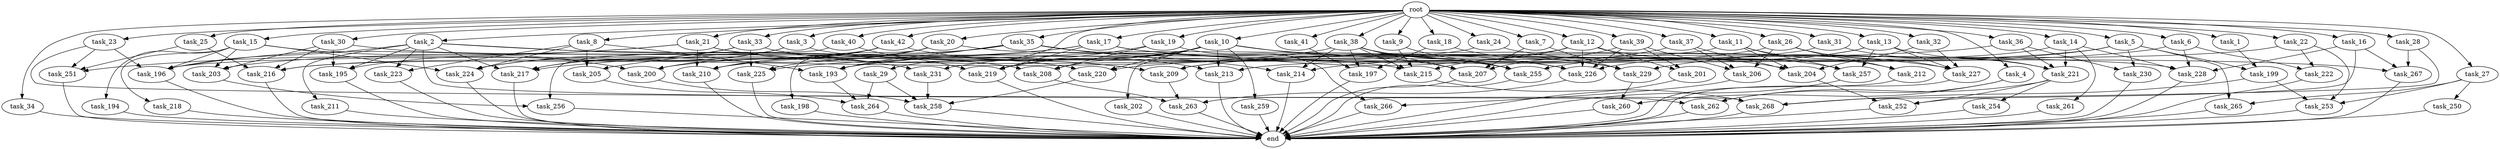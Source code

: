 digraph G {
  root [size="0.000000"];
  task_1 [size="2.048000"];
  task_2 [size="2.048000"];
  task_3 [size="2.048000"];
  task_4 [size="2.048000"];
  task_5 [size="2.048000"];
  task_6 [size="2.048000"];
  task_7 [size="2.048000"];
  task_8 [size="2.048000"];
  task_9 [size="2.048000"];
  task_10 [size="2.048000"];
  task_11 [size="2.048000"];
  task_12 [size="2.048000"];
  task_13 [size="2.048000"];
  task_14 [size="2.048000"];
  task_15 [size="2.048000"];
  task_16 [size="2.048000"];
  task_17 [size="2.048000"];
  task_18 [size="2.048000"];
  task_19 [size="2.048000"];
  task_20 [size="2.048000"];
  task_21 [size="2.048000"];
  task_22 [size="2.048000"];
  task_23 [size="2.048000"];
  task_24 [size="2.048000"];
  task_25 [size="2.048000"];
  task_26 [size="2.048000"];
  task_27 [size="2.048000"];
  task_28 [size="2.048000"];
  task_29 [size="2.048000"];
  task_30 [size="2.048000"];
  task_31 [size="2.048000"];
  task_32 [size="2.048000"];
  task_33 [size="2.048000"];
  task_34 [size="2.048000"];
  task_35 [size="2.048000"];
  task_36 [size="2.048000"];
  task_37 [size="2.048000"];
  task_38 [size="2.048000"];
  task_39 [size="2.048000"];
  task_40 [size="2.048000"];
  task_41 [size="2.048000"];
  task_42 [size="2.048000"];
  task_193 [size="2147483648.000000"];
  task_194 [size="274877906.944000"];
  task_195 [size="2147483648.000000"];
  task_196 [size="1271310319.616000"];
  task_197 [size="3178275799.040000"];
  task_198 [size="618475290.624000"];
  task_199 [size="1786706395.136000"];
  task_200 [size="1735166787.584000"];
  task_201 [size="584115552.256000"];
  task_202 [size="618475290.624000"];
  task_203 [size="2765958938.624000"];
  task_204 [size="1133871366.144000"];
  task_205 [size="498216206.336000"];
  task_206 [size="1202590842.880000"];
  task_207 [size="2714419331.072000"];
  task_208 [size="1872605741.056000"];
  task_209 [size="1597727834.112000"];
  task_210 [size="2697239461.888000"];
  task_211 [size="429496729.600000"];
  task_212 [size="687194767.360000"];
  task_213 [size="2954937499.648000"];
  task_214 [size="2937757630.464000"];
  task_215 [size="4655744548.864000"];
  task_216 [size="4827543240.704000"];
  task_217 [size="3195455668.224000"];
  task_218 [size="274877906.944000"];
  task_219 [size="2594160246.784000"];
  task_220 [size="1202590842.880000"];
  task_221 [size="2869038153.728000"];
  task_222 [size="223338299.392000"];
  task_223 [size="498216206.336000"];
  task_224 [size="2680059592.704000"];
  task_225 [size="1391569403.904000"];
  task_226 [size="2559800508.416000"];
  task_227 [size="910533066.752000"];
  task_228 [size="3332894621.696000"];
  task_229 [size="2680059592.704000"];
  task_230 [size="223338299.392000"];
  task_231 [size="584115552.256000"];
  task_250 [size="1717986918.400000"];
  task_251 [size="2216203124.736000"];
  task_252 [size="4054449127.424000"];
  task_253 [size="2216203124.736000"];
  task_254 [size="1717986918.400000"];
  task_255 [size="4329327034.368000"];
  task_256 [size="3109556322.304000"];
  task_257 [size="377957122.048000"];
  task_258 [size="1735166787.584000"];
  task_259 [size="618475290.624000"];
  task_260 [size="910533066.752000"];
  task_261 [size="841813590.016000"];
  task_262 [size="2216203124.736000"];
  task_263 [size="2834678415.360000"];
  task_264 [size="1511828488.192000"];
  task_265 [size="1786706395.136000"];
  task_266 [size="1546188226.560000"];
  task_267 [size="2302102470.656000"];
  task_268 [size="2113123909.632000"];
  end [size="0.000000"];

  root -> task_1 [size="1.000000"];
  root -> task_2 [size="1.000000"];
  root -> task_3 [size="1.000000"];
  root -> task_4 [size="1.000000"];
  root -> task_5 [size="1.000000"];
  root -> task_6 [size="1.000000"];
  root -> task_7 [size="1.000000"];
  root -> task_8 [size="1.000000"];
  root -> task_9 [size="1.000000"];
  root -> task_10 [size="1.000000"];
  root -> task_11 [size="1.000000"];
  root -> task_12 [size="1.000000"];
  root -> task_13 [size="1.000000"];
  root -> task_14 [size="1.000000"];
  root -> task_15 [size="1.000000"];
  root -> task_16 [size="1.000000"];
  root -> task_17 [size="1.000000"];
  root -> task_18 [size="1.000000"];
  root -> task_19 [size="1.000000"];
  root -> task_20 [size="1.000000"];
  root -> task_21 [size="1.000000"];
  root -> task_22 [size="1.000000"];
  root -> task_23 [size="1.000000"];
  root -> task_24 [size="1.000000"];
  root -> task_25 [size="1.000000"];
  root -> task_26 [size="1.000000"];
  root -> task_27 [size="1.000000"];
  root -> task_28 [size="1.000000"];
  root -> task_29 [size="1.000000"];
  root -> task_30 [size="1.000000"];
  root -> task_31 [size="1.000000"];
  root -> task_32 [size="1.000000"];
  root -> task_33 [size="1.000000"];
  root -> task_34 [size="1.000000"];
  root -> task_35 [size="1.000000"];
  root -> task_36 [size="1.000000"];
  root -> task_37 [size="1.000000"];
  root -> task_38 [size="1.000000"];
  root -> task_39 [size="1.000000"];
  root -> task_40 [size="1.000000"];
  root -> task_41 [size="1.000000"];
  root -> task_42 [size="1.000000"];
  task_1 -> task_199 [size="838860800.000000"];
  task_2 -> task_195 [size="209715200.000000"];
  task_2 -> task_196 [size="209715200.000000"];
  task_2 -> task_211 [size="209715200.000000"];
  task_2 -> task_217 [size="209715200.000000"];
  task_2 -> task_220 [size="209715200.000000"];
  task_2 -> task_223 [size="209715200.000000"];
  task_2 -> task_231 [size="209715200.000000"];
  task_2 -> task_268 [size="209715200.000000"];
  task_3 -> task_215 [size="838860800.000000"];
  task_3 -> task_217 [size="838860800.000000"];
  task_3 -> task_224 [size="838860800.000000"];
  task_4 -> task_260 [size="33554432.000000"];
  task_4 -> task_262 [size="33554432.000000"];
  task_5 -> task_193 [size="33554432.000000"];
  task_5 -> task_199 [size="33554432.000000"];
  task_5 -> task_229 [size="33554432.000000"];
  task_5 -> task_230 [size="33554432.000000"];
  task_5 -> task_265 [size="33554432.000000"];
  task_6 -> task_220 [size="75497472.000000"];
  task_6 -> task_222 [size="75497472.000000"];
  task_6 -> task_228 [size="75497472.000000"];
  task_7 -> task_207 [size="134217728.000000"];
  task_7 -> task_229 [size="134217728.000000"];
  task_8 -> task_193 [size="33554432.000000"];
  task_8 -> task_205 [size="33554432.000000"];
  task_8 -> task_223 [size="33554432.000000"];
  task_8 -> task_224 [size="33554432.000000"];
  task_9 -> task_215 [size="679477248.000000"];
  task_9 -> task_255 [size="679477248.000000"];
  task_10 -> task_193 [size="301989888.000000"];
  task_10 -> task_202 [size="301989888.000000"];
  task_10 -> task_207 [size="301989888.000000"];
  task_10 -> task_208 [size="301989888.000000"];
  task_10 -> task_213 [size="301989888.000000"];
  task_10 -> task_219 [size="301989888.000000"];
  task_10 -> task_220 [size="301989888.000000"];
  task_10 -> task_229 [size="301989888.000000"];
  task_10 -> task_259 [size="301989888.000000"];
  task_11 -> task_196 [size="33554432.000000"];
  task_11 -> task_204 [size="33554432.000000"];
  task_11 -> task_212 [size="33554432.000000"];
  task_11 -> task_257 [size="33554432.000000"];
  task_12 -> task_201 [size="75497472.000000"];
  task_12 -> task_215 [size="75497472.000000"];
  task_12 -> task_226 [size="75497472.000000"];
  task_12 -> task_231 [size="75497472.000000"];
  task_12 -> task_257 [size="75497472.000000"];
  task_13 -> task_221 [size="75497472.000000"];
  task_13 -> task_226 [size="75497472.000000"];
  task_13 -> task_227 [size="75497472.000000"];
  task_13 -> task_255 [size="75497472.000000"];
  task_13 -> task_257 [size="75497472.000000"];
  task_14 -> task_209 [size="411041792.000000"];
  task_14 -> task_221 [size="411041792.000000"];
  task_14 -> task_228 [size="411041792.000000"];
  task_14 -> task_261 [size="411041792.000000"];
  task_15 -> task_194 [size="134217728.000000"];
  task_15 -> task_196 [size="134217728.000000"];
  task_15 -> task_200 [size="134217728.000000"];
  task_15 -> task_203 [size="134217728.000000"];
  task_15 -> task_218 [size="134217728.000000"];
  task_15 -> task_224 [size="134217728.000000"];
  task_16 -> task_228 [size="838860800.000000"];
  task_16 -> task_252 [size="838860800.000000"];
  task_16 -> task_267 [size="838860800.000000"];
  task_17 -> task_205 [size="209715200.000000"];
  task_17 -> task_217 [size="209715200.000000"];
  task_17 -> task_219 [size="209715200.000000"];
  task_17 -> task_226 [size="209715200.000000"];
  task_17 -> task_267 [size="209715200.000000"];
  task_18 -> task_197 [size="838860800.000000"];
  task_18 -> task_229 [size="838860800.000000"];
  task_19 -> task_208 [size="75497472.000000"];
  task_19 -> task_219 [size="75497472.000000"];
  task_19 -> task_266 [size="75497472.000000"];
  task_20 -> task_198 [size="301989888.000000"];
  task_20 -> task_224 [size="301989888.000000"];
  task_20 -> task_225 [size="301989888.000000"];
  task_20 -> task_228 [size="301989888.000000"];
  task_21 -> task_196 [size="33554432.000000"];
  task_21 -> task_209 [size="33554432.000000"];
  task_21 -> task_210 [size="33554432.000000"];
  task_21 -> task_227 [size="33554432.000000"];
  task_21 -> task_251 [size="33554432.000000"];
  task_22 -> task_209 [size="33554432.000000"];
  task_22 -> task_222 [size="33554432.000000"];
  task_22 -> task_253 [size="33554432.000000"];
  task_23 -> task_196 [size="209715200.000000"];
  task_23 -> task_251 [size="209715200.000000"];
  task_23 -> task_262 [size="209715200.000000"];
  task_24 -> task_200 [size="411041792.000000"];
  task_24 -> task_204 [size="411041792.000000"];
  task_25 -> task_216 [size="838860800.000000"];
  task_25 -> task_251 [size="838860800.000000"];
  task_26 -> task_206 [size="301989888.000000"];
  task_26 -> task_210 [size="301989888.000000"];
  task_26 -> task_212 [size="301989888.000000"];
  task_26 -> task_227 [size="301989888.000000"];
  task_27 -> task_250 [size="838860800.000000"];
  task_27 -> task_253 [size="838860800.000000"];
  task_27 -> task_265 [size="838860800.000000"];
  task_28 -> task_267 [size="75497472.000000"];
  task_28 -> task_268 [size="75497472.000000"];
  task_29 -> task_258 [size="301989888.000000"];
  task_29 -> task_264 [size="301989888.000000"];
  task_30 -> task_195 [size="536870912.000000"];
  task_30 -> task_203 [size="536870912.000000"];
  task_30 -> task_208 [size="536870912.000000"];
  task_30 -> task_216 [size="536870912.000000"];
  task_31 -> task_213 [size="838860800.000000"];
  task_31 -> task_221 [size="838860800.000000"];
  task_32 -> task_204 [size="33554432.000000"];
  task_32 -> task_227 [size="33554432.000000"];
  task_33 -> task_195 [size="301989888.000000"];
  task_33 -> task_209 [size="301989888.000000"];
  task_33 -> task_217 [size="301989888.000000"];
  task_33 -> task_225 [size="301989888.000000"];
  task_34 -> end [size="1.000000"];
  task_35 -> task_193 [size="679477248.000000"];
  task_35 -> task_203 [size="679477248.000000"];
  task_35 -> task_210 [size="679477248.000000"];
  task_35 -> task_214 [size="679477248.000000"];
  task_35 -> task_255 [size="679477248.000000"];
  task_36 -> task_221 [size="75497472.000000"];
  task_36 -> task_225 [size="75497472.000000"];
  task_36 -> task_230 [size="75497472.000000"];
  task_37 -> task_204 [size="75497472.000000"];
  task_37 -> task_206 [size="75497472.000000"];
  task_37 -> task_214 [size="75497472.000000"];
  task_38 -> task_197 [size="679477248.000000"];
  task_38 -> task_207 [size="679477248.000000"];
  task_38 -> task_214 [size="679477248.000000"];
  task_38 -> task_215 [size="679477248.000000"];
  task_38 -> task_216 [size="679477248.000000"];
  task_38 -> task_226 [size="679477248.000000"];
  task_38 -> task_255 [size="679477248.000000"];
  task_39 -> task_201 [size="209715200.000000"];
  task_39 -> task_206 [size="209715200.000000"];
  task_39 -> task_207 [size="209715200.000000"];
  task_39 -> task_226 [size="209715200.000000"];
  task_40 -> task_219 [size="679477248.000000"];
  task_40 -> task_256 [size="679477248.000000"];
  task_41 -> task_197 [size="33554432.000000"];
  task_42 -> task_200 [size="301989888.000000"];
  task_42 -> task_210 [size="301989888.000000"];
  task_42 -> task_213 [size="301989888.000000"];
  task_42 -> task_216 [size="301989888.000000"];
  task_193 -> task_264 [size="301989888.000000"];
  task_194 -> end [size="1.000000"];
  task_195 -> end [size="1.000000"];
  task_196 -> end [size="1.000000"];
  task_197 -> end [size="1.000000"];
  task_198 -> end [size="1.000000"];
  task_199 -> task_253 [size="209715200.000000"];
  task_199 -> task_268 [size="209715200.000000"];
  task_200 -> task_258 [size="33554432.000000"];
  task_201 -> end [size="1.000000"];
  task_202 -> end [size="1.000000"];
  task_203 -> task_256 [size="838860800.000000"];
  task_204 -> task_252 [size="301989888.000000"];
  task_205 -> task_264 [size="134217728.000000"];
  task_206 -> task_266 [size="679477248.000000"];
  task_207 -> end [size="1.000000"];
  task_208 -> task_263 [size="411041792.000000"];
  task_209 -> task_263 [size="838860800.000000"];
  task_210 -> end [size="1.000000"];
  task_211 -> end [size="1.000000"];
  task_212 -> end [size="1.000000"];
  task_213 -> end [size="1.000000"];
  task_214 -> end [size="1.000000"];
  task_215 -> task_268 [size="536870912.000000"];
  task_216 -> end [size="1.000000"];
  task_217 -> end [size="1.000000"];
  task_218 -> end [size="1.000000"];
  task_219 -> end [size="1.000000"];
  task_220 -> task_258 [size="301989888.000000"];
  task_221 -> task_252 [size="838860800.000000"];
  task_221 -> task_254 [size="838860800.000000"];
  task_221 -> task_262 [size="838860800.000000"];
  task_222 -> end [size="1.000000"];
  task_223 -> end [size="1.000000"];
  task_224 -> end [size="1.000000"];
  task_225 -> end [size="1.000000"];
  task_226 -> task_263 [size="134217728.000000"];
  task_227 -> end [size="1.000000"];
  task_228 -> end [size="1.000000"];
  task_229 -> task_260 [size="411041792.000000"];
  task_230 -> end [size="1.000000"];
  task_231 -> task_258 [size="209715200.000000"];
  task_250 -> end [size="1.000000"];
  task_251 -> end [size="1.000000"];
  task_252 -> end [size="1.000000"];
  task_253 -> end [size="1.000000"];
  task_254 -> end [size="1.000000"];
  task_255 -> end [size="1.000000"];
  task_256 -> end [size="1.000000"];
  task_257 -> end [size="1.000000"];
  task_258 -> end [size="1.000000"];
  task_259 -> end [size="1.000000"];
  task_260 -> end [size="1.000000"];
  task_261 -> end [size="1.000000"];
  task_262 -> end [size="1.000000"];
  task_263 -> end [size="1.000000"];
  task_264 -> end [size="1.000000"];
  task_265 -> end [size="1.000000"];
  task_266 -> end [size="1.000000"];
  task_267 -> end [size="1.000000"];
  task_268 -> end [size="1.000000"];
}
